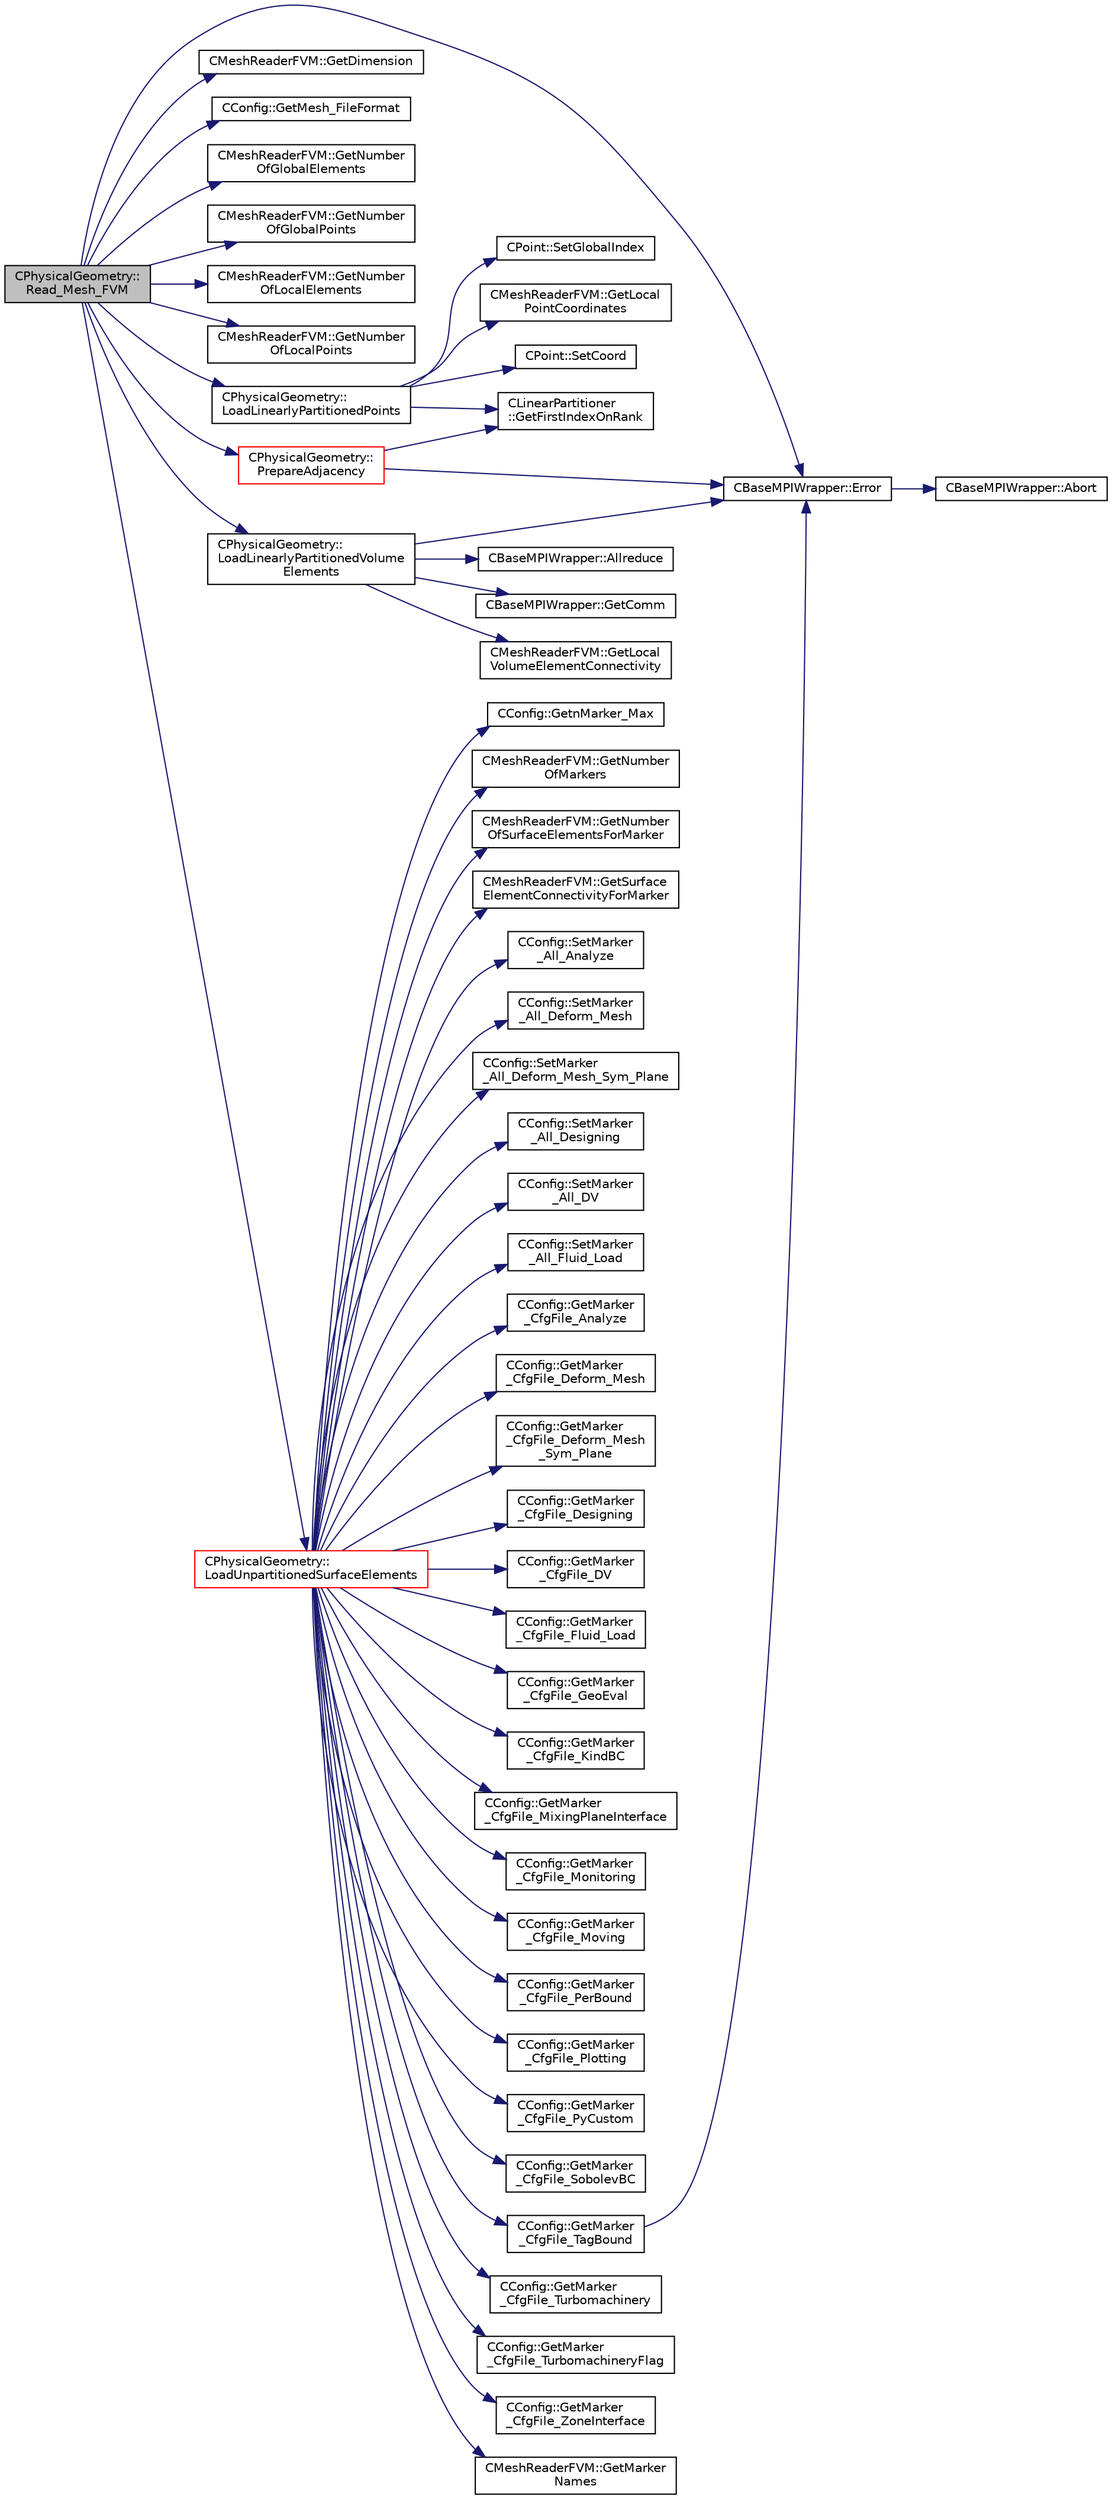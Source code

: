 digraph "CPhysicalGeometry::Read_Mesh_FVM"
{
 // LATEX_PDF_SIZE
  edge [fontname="Helvetica",fontsize="10",labelfontname="Helvetica",labelfontsize="10"];
  node [fontname="Helvetica",fontsize="10",shape=record];
  rankdir="LR";
  Node1 [label="CPhysicalGeometry::\lRead_Mesh_FVM",height=0.2,width=0.4,color="black", fillcolor="grey75", style="filled", fontcolor="black",tooltip="Reads the geometry of the grid and adjust the boundary conditions with the configuration file in para..."];
  Node1 -> Node2 [color="midnightblue",fontsize="10",style="solid",fontname="Helvetica"];
  Node2 [label="CBaseMPIWrapper::Error",height=0.2,width=0.4,color="black", fillcolor="white", style="filled",URL="$classCBaseMPIWrapper.html#a04457c47629bda56704e6a8804833eeb",tooltip=" "];
  Node2 -> Node3 [color="midnightblue",fontsize="10",style="solid",fontname="Helvetica"];
  Node3 [label="CBaseMPIWrapper::Abort",height=0.2,width=0.4,color="black", fillcolor="white", style="filled",URL="$classCBaseMPIWrapper.html#af7297d861dca86b45cf561b6ab642e8f",tooltip=" "];
  Node1 -> Node4 [color="midnightblue",fontsize="10",style="solid",fontname="Helvetica"];
  Node4 [label="CMeshReaderFVM::GetDimension",height=0.2,width=0.4,color="black", fillcolor="white", style="filled",URL="$classCMeshReaderFVM.html#a070d6ab7cf513189d90807e75afa923a",tooltip="Get the physical dimension of the problem (2 or 3)."];
  Node1 -> Node5 [color="midnightblue",fontsize="10",style="solid",fontname="Helvetica"];
  Node5 [label="CConfig::GetMesh_FileFormat",height=0.2,width=0.4,color="black", fillcolor="white", style="filled",URL="$classCConfig.html#a8e3cd051652fcd2a642ec3591b34ec53",tooltip="Get the format of the input/output grid."];
  Node1 -> Node6 [color="midnightblue",fontsize="10",style="solid",fontname="Helvetica"];
  Node6 [label="CMeshReaderFVM::GetNumber\lOfGlobalElements",height=0.2,width=0.4,color="black", fillcolor="white", style="filled",URL="$classCMeshReaderFVM.html#abf562abf77f984974c587c899a1a3968",tooltip="Get the number of global elements within the mesh file."];
  Node1 -> Node7 [color="midnightblue",fontsize="10",style="solid",fontname="Helvetica"];
  Node7 [label="CMeshReaderFVM::GetNumber\lOfGlobalPoints",height=0.2,width=0.4,color="black", fillcolor="white", style="filled",URL="$classCMeshReaderFVM.html#a5f9285ed5ce3d265fab79e58fe05923d",tooltip="Get the number of global grid points within the mesh file."];
  Node1 -> Node8 [color="midnightblue",fontsize="10",style="solid",fontname="Helvetica"];
  Node8 [label="CMeshReaderFVM::GetNumber\lOfLocalElements",height=0.2,width=0.4,color="black", fillcolor="white", style="filled",URL="$classCMeshReaderFVM.html#a024a8e9301f61ae2d2d78dce184ef9dd",tooltip="Get the number of local elements within the linear partition on this rank."];
  Node1 -> Node9 [color="midnightblue",fontsize="10",style="solid",fontname="Helvetica"];
  Node9 [label="CMeshReaderFVM::GetNumber\lOfLocalPoints",height=0.2,width=0.4,color="black", fillcolor="white", style="filled",URL="$classCMeshReaderFVM.html#ad679676f2c406f3a60bdaeb0c2373f60",tooltip="Get the number of local grid points within the linear partition on this rank."];
  Node1 -> Node10 [color="midnightblue",fontsize="10",style="solid",fontname="Helvetica"];
  Node10 [label="CPhysicalGeometry::\lLoadLinearlyPartitionedPoints",height=0.2,width=0.4,color="black", fillcolor="white", style="filled",URL="$classCPhysicalGeometry.html#a5b18644d915d3e44b80d64abae332943",tooltip="Routine to load the CGNS grid points from a single zone into the proper SU2 data structures."];
  Node10 -> Node11 [color="midnightblue",fontsize="10",style="solid",fontname="Helvetica"];
  Node11 [label="CLinearPartitioner\l::GetFirstIndexOnRank",height=0.2,width=0.4,color="black", fillcolor="white", style="filled",URL="$classCLinearPartitioner.html#a707f3e0894f386e591083318ee7765b7",tooltip="Get the first index of the current rank's linear partition."];
  Node10 -> Node12 [color="midnightblue",fontsize="10",style="solid",fontname="Helvetica"];
  Node12 [label="CMeshReaderFVM::GetLocal\lPointCoordinates",height=0.2,width=0.4,color="black", fillcolor="white", style="filled",URL="$classCMeshReaderFVM.html#a2f934ee34f870827d92f56beea339f76",tooltip="Get the local point coordinates (linearly partitioned)."];
  Node10 -> Node13 [color="midnightblue",fontsize="10",style="solid",fontname="Helvetica"];
  Node13 [label="CPoint::SetCoord",height=0.2,width=0.4,color="black", fillcolor="white", style="filled",URL="$classCPoint.html#af3545cace579269797a534b6a10a42e1",tooltip="Set the coordinates for the control volume."];
  Node10 -> Node14 [color="midnightblue",fontsize="10",style="solid",fontname="Helvetica"];
  Node14 [label="CPoint::SetGlobalIndex",height=0.2,width=0.4,color="black", fillcolor="white", style="filled",URL="$classCPoint.html#a6ebbb35fdc230e1bef0d870dd5c09ab2",tooltip="Set the global index in a parallel computation."];
  Node1 -> Node15 [color="midnightblue",fontsize="10",style="solid",fontname="Helvetica"];
  Node15 [label="CPhysicalGeometry::\lLoadLinearlyPartitionedVolume\lElements",height=0.2,width=0.4,color="black", fillcolor="white", style="filled",URL="$classCPhysicalGeometry.html#ab6f7b75a82d8f856de65e4b40275d52e",tooltip="Loads the interior volume elements from the mesh reader object into the primal element data structure..."];
  Node15 -> Node16 [color="midnightblue",fontsize="10",style="solid",fontname="Helvetica"];
  Node16 [label="CBaseMPIWrapper::Allreduce",height=0.2,width=0.4,color="black", fillcolor="white", style="filled",URL="$classCBaseMPIWrapper.html#a381d4b3738c09d92ee1ae9f89715b541",tooltip=" "];
  Node15 -> Node2 [color="midnightblue",fontsize="10",style="solid",fontname="Helvetica"];
  Node15 -> Node17 [color="midnightblue",fontsize="10",style="solid",fontname="Helvetica"];
  Node17 [label="CBaseMPIWrapper::GetComm",height=0.2,width=0.4,color="black", fillcolor="white", style="filled",URL="$classCBaseMPIWrapper.html#a8154391fc3522954802889d81d4ef5da",tooltip=" "];
  Node15 -> Node18 [color="midnightblue",fontsize="10",style="solid",fontname="Helvetica"];
  Node18 [label="CMeshReaderFVM::GetLocal\lVolumeElementConnectivity",height=0.2,width=0.4,color="black", fillcolor="white", style="filled",URL="$classCMeshReaderFVM.html#a629e1dfc950ab4fa275422c6d88a6243",tooltip="Get the local volume element connectivity (linearly partitioned)."];
  Node1 -> Node19 [color="midnightblue",fontsize="10",style="solid",fontname="Helvetica"];
  Node19 [label="CPhysicalGeometry::\lLoadUnpartitionedSurfaceElements",height=0.2,width=0.4,color="red", fillcolor="white", style="filled",URL="$classCPhysicalGeometry.html#a23692062ec01893ef6b5ae53fcbbf022",tooltip="Loads the boundary elements (markers) from the mesh reader object into the primal element data struct..."];
  Node19 -> Node20 [color="midnightblue",fontsize="10",style="solid",fontname="Helvetica"];
  Node20 [label="CConfig::GetMarker\l_CfgFile_Analyze",height=0.2,width=0.4,color="black", fillcolor="white", style="filled",URL="$classCConfig.html#a1852a8592c1dd7add632ae7b38513836",tooltip="Get the plotting information from the config definition for the marker val_marker."];
  Node19 -> Node21 [color="midnightblue",fontsize="10",style="solid",fontname="Helvetica"];
  Node21 [label="CConfig::GetMarker\l_CfgFile_Deform_Mesh",height=0.2,width=0.4,color="black", fillcolor="white", style="filled",URL="$classCConfig.html#ac9d6f13140e22d83dc03b4fd9d2a8515",tooltip="Get the DEFORM_MESH information from the config definition for the marker val_marker."];
  Node19 -> Node22 [color="midnightblue",fontsize="10",style="solid",fontname="Helvetica"];
  Node22 [label="CConfig::GetMarker\l_CfgFile_Deform_Mesh\l_Sym_Plane",height=0.2,width=0.4,color="black", fillcolor="white", style="filled",URL="$classCConfig.html#a323e2aefc89f32b3410df9c436220d80",tooltip="Get the DEFORM_MESH_SYM_PLANE information from the config definition for the marker val_marker."];
  Node19 -> Node23 [color="midnightblue",fontsize="10",style="solid",fontname="Helvetica"];
  Node23 [label="CConfig::GetMarker\l_CfgFile_Designing",height=0.2,width=0.4,color="black", fillcolor="white", style="filled",URL="$classCConfig.html#a93f4f958ab3b77b87c50baea1d686485",tooltip="Get the monitoring information from the config definition for the marker val_marker."];
  Node19 -> Node24 [color="midnightblue",fontsize="10",style="solid",fontname="Helvetica"];
  Node24 [label="CConfig::GetMarker\l_CfgFile_DV",height=0.2,width=0.4,color="black", fillcolor="white", style="filled",URL="$classCConfig.html#a922a123949e8864512ff3c417a71faab",tooltip="Get the DV information from the config definition for the marker val_marker."];
  Node19 -> Node25 [color="midnightblue",fontsize="10",style="solid",fontname="Helvetica"];
  Node25 [label="CConfig::GetMarker\l_CfgFile_Fluid_Load",height=0.2,width=0.4,color="black", fillcolor="white", style="filled",URL="$classCConfig.html#a9bc658621fdcd32b878cc880910e2f88",tooltip="Get the Fluid_Load information from the config definition for the marker val_marker."];
  Node19 -> Node26 [color="midnightblue",fontsize="10",style="solid",fontname="Helvetica"];
  Node26 [label="CConfig::GetMarker\l_CfgFile_GeoEval",height=0.2,width=0.4,color="black", fillcolor="white", style="filled",URL="$classCConfig.html#a7b43137c2647e863ff98f311694eac3e",tooltip="Get the monitoring information from the config definition for the marker val_marker."];
  Node19 -> Node27 [color="midnightblue",fontsize="10",style="solid",fontname="Helvetica"];
  Node27 [label="CConfig::GetMarker\l_CfgFile_KindBC",height=0.2,width=0.4,color="black", fillcolor="white", style="filled",URL="$classCConfig.html#a746a1eae78ac18409de86a207ab0f597",tooltip="Get the boundary information (kind of boundary) in the config information of the marker val_marker."];
  Node19 -> Node28 [color="midnightblue",fontsize="10",style="solid",fontname="Helvetica"];
  Node28 [label="CConfig::GetMarker\l_CfgFile_MixingPlaneInterface",height=0.2,width=0.4,color="black", fillcolor="white", style="filled",URL="$classCConfig.html#a19f33f76c3222c95d0f081b275ba27c9",tooltip="Get the MixingPlane interface information from the config definition for the marker val_marker."];
  Node19 -> Node29 [color="midnightblue",fontsize="10",style="solid",fontname="Helvetica"];
  Node29 [label="CConfig::GetMarker\l_CfgFile_Monitoring",height=0.2,width=0.4,color="black", fillcolor="white", style="filled",URL="$classCConfig.html#a032b2a6456340eacdec4e17bfa6a7fb5",tooltip="Get the monitoring information from the config definition for the marker val_marker."];
  Node19 -> Node30 [color="midnightblue",fontsize="10",style="solid",fontname="Helvetica"];
  Node30 [label="CConfig::GetMarker\l_CfgFile_Moving",height=0.2,width=0.4,color="black", fillcolor="white", style="filled",URL="$classCConfig.html#a2c7ea568dc96799bc0cc29223b663ee8",tooltip="Get the motion information from the config definition for the marker val_marker."];
  Node19 -> Node31 [color="midnightblue",fontsize="10",style="solid",fontname="Helvetica"];
  Node31 [label="CConfig::GetMarker\l_CfgFile_PerBound",height=0.2,width=0.4,color="black", fillcolor="white", style="filled",URL="$classCConfig.html#a453acf07905a73e981fba82857f12256",tooltip="Get the periodic information from the config definition of the marker val_marker."];
  Node19 -> Node32 [color="midnightblue",fontsize="10",style="solid",fontname="Helvetica"];
  Node32 [label="CConfig::GetMarker\l_CfgFile_Plotting",height=0.2,width=0.4,color="black", fillcolor="white", style="filled",URL="$classCConfig.html#a889325c620a572e6d9b2cda61329ae09",tooltip="Get the plotting information from the config definition for the marker val_marker."];
  Node19 -> Node33 [color="midnightblue",fontsize="10",style="solid",fontname="Helvetica"];
  Node33 [label="CConfig::GetMarker\l_CfgFile_PyCustom",height=0.2,width=0.4,color="black", fillcolor="white", style="filled",URL="$classCConfig.html#afdac5612caf82367cd259acf2da33fd1",tooltip="Get the Python customization information from the config definition for the marker val_marker."];
  Node19 -> Node34 [color="midnightblue",fontsize="10",style="solid",fontname="Helvetica"];
  Node34 [label="CConfig::GetMarker\l_CfgFile_SobolevBC",height=0.2,width=0.4,color="black", fillcolor="white", style="filled",URL="$classCConfig.html#a152c4a2cd17ab99549c2802a085c132e",tooltip="Get the gradient boundary information from the config definition for the marker val_marker."];
  Node19 -> Node35 [color="midnightblue",fontsize="10",style="solid",fontname="Helvetica"];
  Node35 [label="CConfig::GetMarker\l_CfgFile_TagBound",height=0.2,width=0.4,color="black", fillcolor="white", style="filled",URL="$classCConfig.html#a1287f2e7a3be479749d08495f6cc580e",tooltip="Get the index in the config information of the marker val_marker."];
  Node35 -> Node2 [color="midnightblue",fontsize="10",style="solid",fontname="Helvetica"];
  Node19 -> Node36 [color="midnightblue",fontsize="10",style="solid",fontname="Helvetica"];
  Node36 [label="CConfig::GetMarker\l_CfgFile_Turbomachinery",height=0.2,width=0.4,color="black", fillcolor="white", style="filled",URL="$classCConfig.html#a9f11a6459d81e58ee6628abc6b51e9d8",tooltip="Get the TurboPerformance information from the config definition for the marker val_marker."];
  Node19 -> Node37 [color="midnightblue",fontsize="10",style="solid",fontname="Helvetica"];
  Node37 [label="CConfig::GetMarker\l_CfgFile_TurbomachineryFlag",height=0.2,width=0.4,color="black", fillcolor="white", style="filled",URL="$classCConfig.html#a34230fb741369cbf4e094316d028203e",tooltip="Get the TurboPerformance flag information from the config definition for the marker val_marker."];
  Node19 -> Node38 [color="midnightblue",fontsize="10",style="solid",fontname="Helvetica"];
  Node38 [label="CConfig::GetMarker\l_CfgFile_ZoneInterface",height=0.2,width=0.4,color="black", fillcolor="white", style="filled",URL="$classCConfig.html#add891da4eea30f93f2a5d0602cea0e0d",tooltip="Get the multi-physics interface information from the config definition for the marker val_marker."];
  Node19 -> Node39 [color="midnightblue",fontsize="10",style="solid",fontname="Helvetica"];
  Node39 [label="CMeshReaderFVM::GetMarker\lNames",height=0.2,width=0.4,color="black", fillcolor="white", style="filled",URL="$classCMeshReaderFVM.html#a1a2f47cfd587cbd897dc19623cb07a1f",tooltip="Get the vector of string names for all markers in the mesh zone."];
  Node19 -> Node40 [color="midnightblue",fontsize="10",style="solid",fontname="Helvetica"];
  Node40 [label="CConfig::GetnMarker_Max",height=0.2,width=0.4,color="black", fillcolor="white", style="filled",URL="$classCConfig.html#a561073e0d8337afb1ead2080499b11af",tooltip="Get the total number of boundary markers in the cfg plus the possible send/receive domains."];
  Node19 -> Node41 [color="midnightblue",fontsize="10",style="solid",fontname="Helvetica"];
  Node41 [label="CMeshReaderFVM::GetNumber\lOfMarkers",height=0.2,width=0.4,color="black", fillcolor="white", style="filled",URL="$classCMeshReaderFVM.html#a858347534fa7b23bfaf1ef4dcfe29abb",tooltip="Get the total number of markers in the mesh zone."];
  Node19 -> Node42 [color="midnightblue",fontsize="10",style="solid",fontname="Helvetica"];
  Node42 [label="CMeshReaderFVM::GetNumber\lOfSurfaceElementsForMarker",height=0.2,width=0.4,color="black", fillcolor="white", style="filled",URL="$classCMeshReaderFVM.html#af2c7417f7b8917ef4f943dc72d6a1fd4",tooltip="Get the number surface elements for the specified marker."];
  Node19 -> Node43 [color="midnightblue",fontsize="10",style="solid",fontname="Helvetica"];
  Node43 [label="CMeshReaderFVM::GetSurface\lElementConnectivityForMarker",height=0.2,width=0.4,color="black", fillcolor="white", style="filled",URL="$classCMeshReaderFVM.html#a0a69d4088487634b9c78afd65bc35bce",tooltip="Get the surface element connectivity for the specified marker. Only the master node owns the surface ..."];
  Node19 -> Node44 [color="midnightblue",fontsize="10",style="solid",fontname="Helvetica"];
  Node44 [label="CConfig::SetMarker\l_All_Analyze",height=0.2,width=0.4,color="black", fillcolor="white", style="filled",URL="$classCConfig.html#a822723d98435a7a1f06ba1b15c18efe0",tooltip="Set if a marker val_marker is going to be plot val_plotting (read from the config file)."];
  Node19 -> Node45 [color="midnightblue",fontsize="10",style="solid",fontname="Helvetica"];
  Node45 [label="CConfig::SetMarker\l_All_Deform_Mesh",height=0.2,width=0.4,color="black", fillcolor="white", style="filled",URL="$classCConfig.html#a3a5bf87c7ce9a2c7bd9d607c2e9b15c6",tooltip="Set if a marker val_marker allows deformation at the boundary."];
  Node19 -> Node46 [color="midnightblue",fontsize="10",style="solid",fontname="Helvetica"];
  Node46 [label="CConfig::SetMarker\l_All_Deform_Mesh_Sym_Plane",height=0.2,width=0.4,color="black", fillcolor="white", style="filled",URL="$classCConfig.html#a322c034d9f4ae25514bf0fc81c549620",tooltip="Set if a marker val_marker allows deformation at the boundary."];
  Node19 -> Node47 [color="midnightblue",fontsize="10",style="solid",fontname="Helvetica"];
  Node47 [label="CConfig::SetMarker\l_All_Designing",height=0.2,width=0.4,color="black", fillcolor="white", style="filled",URL="$classCConfig.html#a411c5919b9c6621eaab590146d37d7d6",tooltip="Set if a marker val_marker is going to be designed val_designing (read from the config file)."];
  Node19 -> Node48 [color="midnightblue",fontsize="10",style="solid",fontname="Helvetica"];
  Node48 [label="CConfig::SetMarker\l_All_DV",height=0.2,width=0.4,color="black", fillcolor="white", style="filled",URL="$classCConfig.html#add5748db493df55770d5c6314e1e7944",tooltip="Set if a marker val_marker is going to be affected by design variables val_moving (read from the conf..."];
  Node19 -> Node49 [color="midnightblue",fontsize="10",style="solid",fontname="Helvetica"];
  Node49 [label="CConfig::SetMarker\l_All_Fluid_Load",height=0.2,width=0.4,color="black", fillcolor="white", style="filled",URL="$classCConfig.html#af16bf606ba15d97ce4301c945fe13ab4",tooltip="Set if a in marker val_marker the flow load will be computed/employed."];
  Node1 -> Node65 [color="midnightblue",fontsize="10",style="solid",fontname="Helvetica"];
  Node65 [label="CPhysicalGeometry::\lPrepareAdjacency",height=0.2,width=0.4,color="red", fillcolor="white", style="filled",URL="$classCPhysicalGeometry.html#add2602b741adf76bd26950faa9d11dea",tooltip="Prepares the grid point adjacency based on a linearly partitioned mesh object needed by ParMETIS for ..."];
  Node65 -> Node2 [color="midnightblue",fontsize="10",style="solid",fontname="Helvetica"];
  Node65 -> Node11 [color="midnightblue",fontsize="10",style="solid",fontname="Helvetica"];
}
